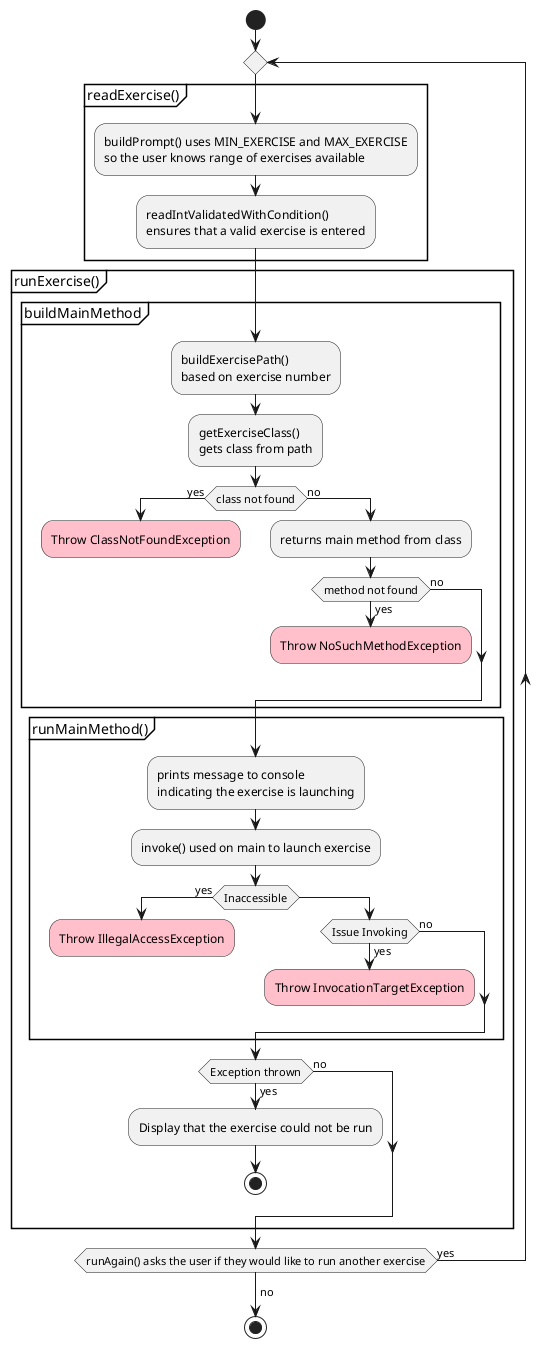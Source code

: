 @startuml

start
repeat
    partition "readExercise()"{
        :buildPrompt() uses MIN_EXERCISE and MAX_EXERCISE
        so the user knows range of exercises available;
        :readIntValidatedWithCondition()
        ensures that a valid exercise is entered;
    }
    partition "runExercise()" {
        partition "buildMainMethod"{
            :buildExercisePath()
            based on exercise number;
            :getExerciseClass()
            gets class from path;
            if(class not found) then (yes)
                #pink:Throw ClassNotFoundException;
                -[hidden]->
                break;
            else(no)
                :returns main method from class;
                if(method not found) then (yes)
                    #pink:Throw NoSuchMethodException;
                    -[hidden]->
                    break;
                else (no)
                endif
            endif
    }
        partition "runMainMethod()" {
            :prints message to console
            indicating the exercise is launching;
            :invoke() used on main to launch exercise;
            if(Inaccessible) then (yes)
                #pink:Throw IllegalAccessException;
                -[hidden]->
                break;
            else
                if(Issue Invoking) then (yes)
                    #pink:Throw InvocationTargetException;
                    -[hidden]->
                    break;
                else (no)
                endif
            endif
        }
    if(Exception thrown) then (yes)
        :Display that the exercise could not be run;
        stop
    else (no)
    endif
    }
repeat while (runAgain() asks the user if they would like to run another exercise) is (yes)
->no;
stop

@enduml
